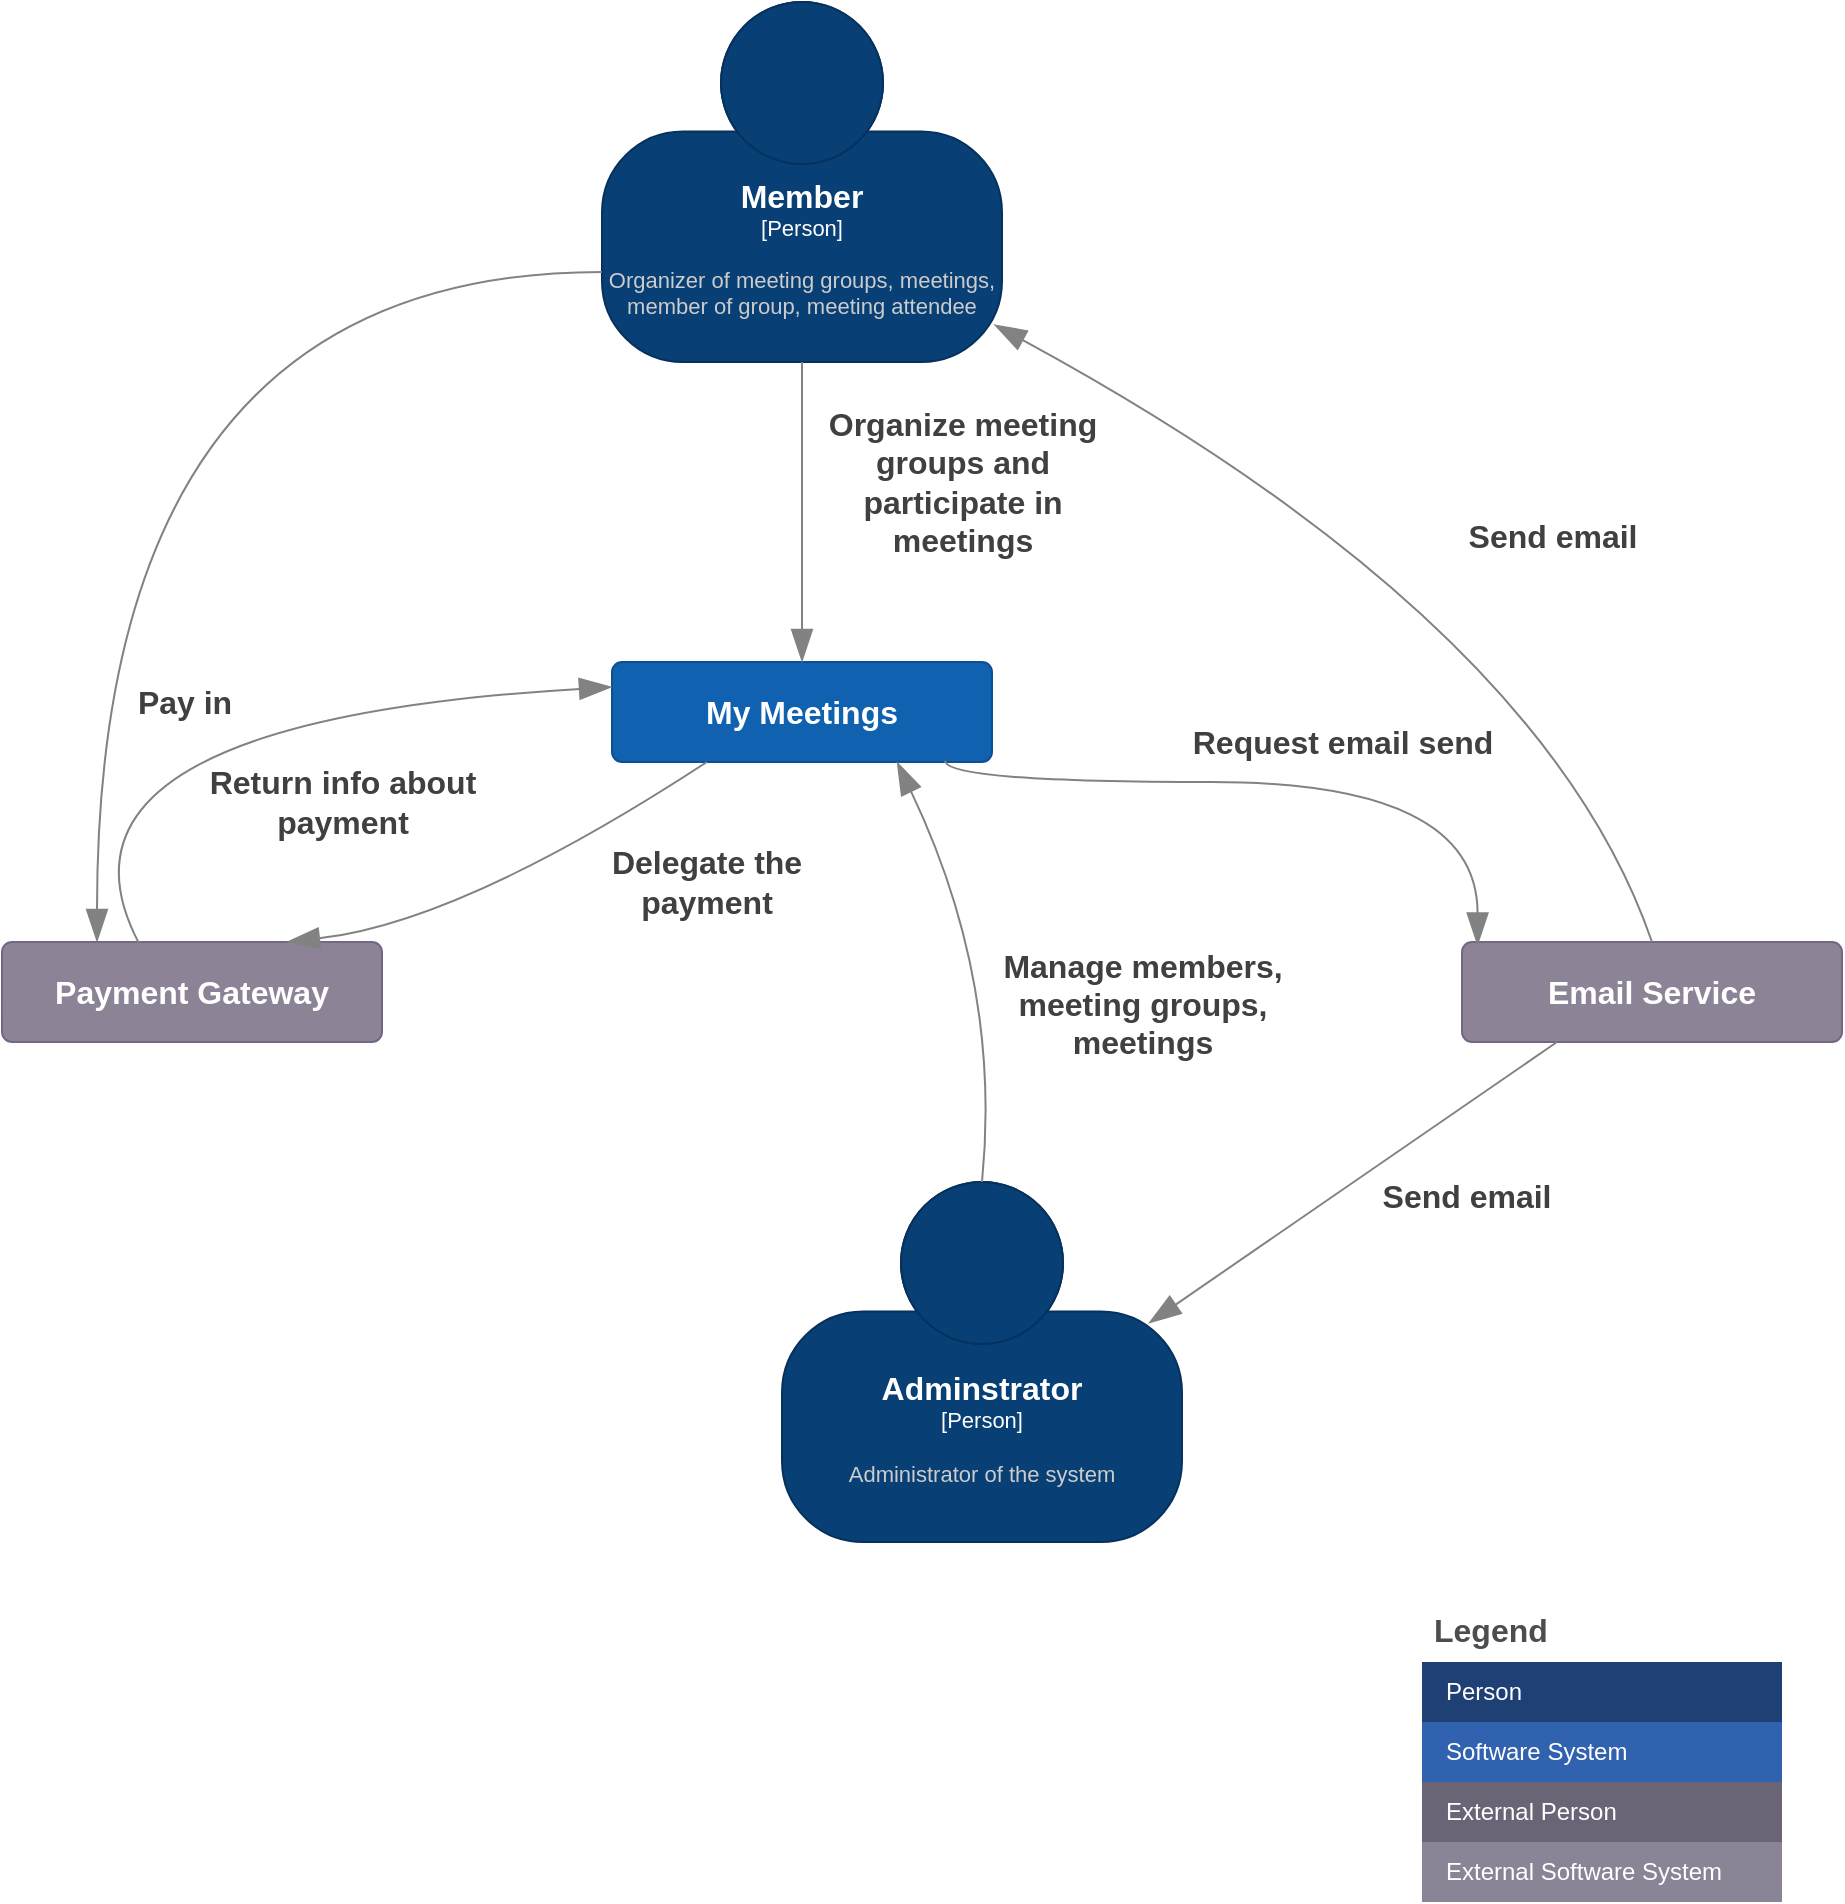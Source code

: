 <mxfile version="28.1.2">
  <diagram name="Page-1" id="657kqJbPTOC_5o6320ky">
    <mxGraphModel dx="1870" dy="1627" grid="1" gridSize="10" guides="1" tooltips="1" connect="1" arrows="1" fold="1" page="1" pageScale="1" pageWidth="850" pageHeight="1100" math="0" shadow="0">
      <root>
        <mxCell id="0" />
        <mxCell id="1" parent="0" />
        <object placeholders="1" c4Name="Member" c4Type="Person" c4Description="Organizer of meeting groups, meetings, member of group, meeting attendee" label="&lt;font style=&quot;font-size: 16px&quot;&gt;&lt;b&gt;%c4Name%&lt;/b&gt;&lt;/font&gt;&lt;div&gt;[%c4Type%]&lt;/div&gt;&lt;br&gt;&lt;div&gt;&lt;font style=&quot;font-size: 11px&quot;&gt;&lt;font color=&quot;#cccccc&quot;&gt;%c4Description%&lt;/font&gt;&lt;/div&gt;" id="XdFGL_4e7viBO3ljbGMA-2">
          <mxCell style="html=1;fontSize=11;dashed=0;whiteSpace=wrap;fillColor=#083F75;strokeColor=#06315C;fontColor=#ffffff;shape=mxgraph.c4.person2;align=center;metaEdit=1;points=[[0.5,0,0],[1,0.5,0],[1,0.75,0],[0.75,1,0],[0.5,1,0],[0.25,1,0],[0,0.75,0],[0,0.5,0]];resizable=0;" vertex="1" parent="1">
            <mxGeometry x="190" y="160" width="200" height="180" as="geometry" />
          </mxCell>
        </object>
        <object placeholders="1" c4Name="My Meetings" label="&lt;font style=&quot;font-size: 16px&quot;&gt;&lt;b&gt;%c4Name%&lt;/b&gt;&lt;/font&gt;" id="XdFGL_4e7viBO3ljbGMA-3">
          <mxCell style="rounded=1;whiteSpace=wrap;html=1;labelBackgroundColor=none;fillColor=#1061B0;fontColor=#ffffff;align=center;arcSize=10;strokeColor=#0D5091;metaEdit=1;resizable=1;points=[[0.25,0,0],[0.5,0,0],[0.75,0,0],[1,0.25,0],[1,0.5,0],[1,0.75,0],[0.75,1,0],[0.5,1,0],[0.25,1,0],[0,0.75,0],[0,0.5,0],[0,0.25,0]];" vertex="1" parent="1">
            <mxGeometry x="195" y="490" width="190" height="50" as="geometry" />
          </mxCell>
        </object>
        <object placeholders="1" c4Name="Email Service" label="&lt;font style=&quot;font-size: 16px&quot;&gt;&lt;b&gt;%c4Name%&lt;/b&gt;&lt;/font&gt;" id="XdFGL_4e7viBO3ljbGMA-4">
          <mxCell style="rounded=1;whiteSpace=wrap;html=1;labelBackgroundColor=none;fillColor=#8C8496;fontColor=#ffffff;align=center;arcSize=10;strokeColor=#736782;metaEdit=1;resizable=1;points=[[0.25,0,0],[0.5,0,0],[0.75,0,0],[1,0.25,0],[1,0.5,0],[1,0.75,0],[0.75,1,0],[0.5,1,0],[0.25,1,0],[0,0.75,0],[0,0.5,0],[0,0.25,0]];" vertex="1" parent="1">
            <mxGeometry x="620" y="630" width="190" height="50" as="geometry" />
          </mxCell>
        </object>
        <object placeholders="1" c4Name="Payment Gateway" label="&lt;font style=&quot;font-size: 16px&quot;&gt;&lt;b&gt;%c4Name%&lt;/b&gt;&lt;/font&gt;" id="XdFGL_4e7viBO3ljbGMA-5">
          <mxCell style="rounded=1;whiteSpace=wrap;html=1;labelBackgroundColor=none;fillColor=#8C8496;fontColor=#ffffff;align=center;arcSize=10;strokeColor=#736782;metaEdit=1;resizable=1;points=[[0.25,0,0],[0.5,0,0],[0.75,0,0],[1,0.25,0],[1,0.5,0],[1,0.75,0],[0.75,1,0],[0.5,1,0],[0.25,1,0],[0,0.75,0],[0,0.5,0],[0,0.25,0]];" vertex="1" parent="1">
            <mxGeometry x="-110" y="630" width="190" height="50" as="geometry" />
          </mxCell>
        </object>
        <object placeholders="1" c4Name="Adminstrator" c4Type="Person" c4Description="Administrator of the system" label="&lt;font style=&quot;font-size: 16px&quot;&gt;&lt;b&gt;%c4Name%&lt;/b&gt;&lt;/font&gt;&lt;div&gt;[%c4Type%]&lt;/div&gt;&lt;br&gt;&lt;div&gt;&lt;font style=&quot;font-size: 11px&quot;&gt;&lt;font color=&quot;#cccccc&quot;&gt;%c4Description%&lt;/font&gt;&lt;/div&gt;" id="XdFGL_4e7viBO3ljbGMA-6">
          <mxCell style="html=1;fontSize=11;dashed=0;whiteSpace=wrap;fillColor=#083F75;strokeColor=#06315C;fontColor=#ffffff;shape=mxgraph.c4.person2;align=center;metaEdit=1;points=[[0.5,0,0],[1,0.5,0],[1,0.75,0],[0.75,1,0],[0.5,1,0],[0.25,1,0],[0,0.75,0],[0,0.5,0]];resizable=0;" vertex="1" parent="1">
            <mxGeometry x="280" y="750" width="200" height="180" as="geometry" />
          </mxCell>
        </object>
        <object placeholders="1" c4Type="Relationship" c4Description="Pay in" label="&lt;div style=&quot;text-align: left; font-size: 16px&quot;&gt;&lt;div style=&quot;text-align: center&quot;&gt;&lt;b&gt;%c4Description%&lt;/b&gt;&lt;/div&gt;" id="XdFGL_4e7viBO3ljbGMA-7">
          <mxCell style="endArrow=blockThin;html=1;fontSize=10;fontColor=#404040;strokeWidth=1;endFill=1;strokeColor=#828282;elbow=vertical;metaEdit=1;endSize=14;startSize=14;jumpStyle=arc;jumpSize=16;rounded=0;edgeStyle=orthogonalEdgeStyle;curved=1;exitX=0;exitY=0.75;exitDx=0;exitDy=0;exitPerimeter=0;entryX=0.25;entryY=0;entryDx=0;entryDy=0;entryPerimeter=0;" edge="1" parent="1" source="XdFGL_4e7viBO3ljbGMA-2" target="XdFGL_4e7viBO3ljbGMA-5">
            <mxGeometry x="0.592" y="43" width="240" relative="1" as="geometry">
              <mxPoint x="-40" y="460" as="sourcePoint" />
              <mxPoint x="200" y="460" as="targetPoint" />
              <Array as="points">
                <mxPoint x="-62" y="295" />
              </Array>
              <mxPoint as="offset" />
            </mxGeometry>
          </mxCell>
        </object>
        <object placeholders="1" c4Type="Relationship" c4Description="Organize meeting &#xa;groups and &#xa;participate in&#xa;meetings" label="&lt;div style=&quot;text-align: left; font-size: 16px&quot;&gt;&lt;div style=&quot;text-align: center&quot;&gt;&lt;b&gt;%c4Description%&lt;/b&gt;&lt;/div&gt;" id="XdFGL_4e7viBO3ljbGMA-8">
          <mxCell style="endArrow=blockThin;html=1;fontSize=10;fontColor=#404040;strokeWidth=1;endFill=1;strokeColor=#828282;elbow=vertical;metaEdit=1;endSize=14;startSize=14;jumpStyle=arc;jumpSize=16;rounded=0;edgeStyle=orthogonalEdgeStyle;curved=1;exitX=0.5;exitY=1;exitDx=0;exitDy=0;exitPerimeter=0;entryX=0.5;entryY=0;entryDx=0;entryDy=0;entryPerimeter=0;" edge="1" parent="1" source="XdFGL_4e7viBO3ljbGMA-2" target="XdFGL_4e7viBO3ljbGMA-3">
            <mxGeometry x="-0.2" y="80" width="240" relative="1" as="geometry">
              <mxPoint x="200" y="305" as="sourcePoint" />
              <mxPoint x="-52" y="640" as="targetPoint" />
              <Array as="points">
                <mxPoint x="290" y="410" />
                <mxPoint x="290" y="410" />
              </Array>
              <mxPoint as="offset" />
            </mxGeometry>
          </mxCell>
        </object>
        <object placeholders="1" c4Type="Relationship" c4Description="Send email" label="&lt;div style=&quot;text-align: left; font-size: 16px&quot;&gt;&lt;div style=&quot;text-align: center&quot;&gt;&lt;b&gt;%c4Description%&lt;/b&gt;&lt;/div&gt;" id="XdFGL_4e7viBO3ljbGMA-9">
          <mxCell style="endArrow=blockThin;html=1;fontSize=10;fontColor=#404040;strokeWidth=1;endFill=1;strokeColor=#828282;elbow=vertical;metaEdit=1;endSize=14;startSize=14;jumpStyle=arc;jumpSize=16;rounded=0;exitX=0.5;exitY=0;exitDx=0;exitDy=0;exitPerimeter=0;entryX=0.98;entryY=0.896;entryDx=0;entryDy=0;entryPerimeter=0;curved=1;" edge="1" parent="1" source="XdFGL_4e7viBO3ljbGMA-4" target="XdFGL_4e7viBO3ljbGMA-2">
            <mxGeometry x="-0.229" y="-40" width="240" relative="1" as="geometry">
              <mxPoint x="300" y="350" as="sourcePoint" />
              <mxPoint x="300" y="500" as="targetPoint" />
              <Array as="points">
                <mxPoint x="660" y="470" />
              </Array>
              <mxPoint as="offset" />
            </mxGeometry>
          </mxCell>
        </object>
        <object placeholders="1" c4Type="Relationship" c4Description="Request email send" label="&lt;div style=&quot;text-align: left; font-size: 16px&quot;&gt;&lt;div style=&quot;text-align: center&quot;&gt;&lt;b&gt;%c4Description%&lt;/b&gt;&lt;/div&gt;" id="XdFGL_4e7viBO3ljbGMA-11">
          <mxCell style="endArrow=blockThin;html=1;fontSize=10;fontColor=#404040;strokeWidth=1;endFill=1;strokeColor=#828282;elbow=vertical;metaEdit=1;endSize=14;startSize=14;jumpStyle=arc;jumpSize=16;rounded=1;edgeStyle=orthogonalEdgeStyle;exitX=0.877;exitY=0.988;exitDx=0;exitDy=0;exitPerimeter=0;entryX=0.041;entryY=0.034;entryDx=0;entryDy=0;entryPerimeter=0;curved=1;" edge="1" parent="1" source="XdFGL_4e7viBO3ljbGMA-3" target="XdFGL_4e7viBO3ljbGMA-4">
            <mxGeometry x="0.166" y="20" width="240" relative="1" as="geometry">
              <mxPoint x="350" y="460" as="sourcePoint" />
              <mxPoint x="632.5" y="562.5" as="targetPoint" />
              <Array as="points">
                <mxPoint x="362" y="550" />
                <mxPoint x="628" y="550" />
              </Array>
              <mxPoint as="offset" />
            </mxGeometry>
          </mxCell>
        </object>
        <object placeholders="1" c4Type="Relationship" c4Description="Send email" label="&lt;div style=&quot;text-align: left; font-size: 16px&quot;&gt;&lt;div style=&quot;text-align: center&quot;&gt;&lt;b&gt;%c4Description%&lt;/b&gt;&lt;/div&gt;" id="XdFGL_4e7viBO3ljbGMA-12">
          <mxCell style="endArrow=blockThin;html=1;fontSize=10;fontColor=#404040;strokeWidth=1;endFill=1;strokeColor=#828282;elbow=vertical;metaEdit=1;endSize=14;startSize=14;jumpStyle=arc;jumpSize=16;rounded=0;exitX=0.25;exitY=1;exitDx=0;exitDy=0;exitPerimeter=0;entryX=0.917;entryY=0.392;entryDx=0;entryDy=0;entryPerimeter=0;" edge="1" parent="1" source="XdFGL_4e7viBO3ljbGMA-4" target="XdFGL_4e7viBO3ljbGMA-6">
            <mxGeometry x="-0.347" y="38" width="240" relative="1" as="geometry">
              <mxPoint x="300" y="350" as="sourcePoint" />
              <mxPoint x="300" y="500" as="targetPoint" />
              <mxPoint as="offset" />
            </mxGeometry>
          </mxCell>
        </object>
        <object placeholders="1" c4Type="Relationship" c4Description="Manage members, &#xa;meeting groups, &#xa;meetings" label="&lt;div style=&quot;text-align: left; font-size: 16px&quot;&gt;&lt;div style=&quot;text-align: center&quot;&gt;&lt;b&gt;%c4Description%&lt;/b&gt;&lt;/div&gt;" id="XdFGL_4e7viBO3ljbGMA-13">
          <mxCell style="endArrow=blockThin;html=1;fontSize=10;fontColor=#404040;strokeWidth=1;endFill=1;strokeColor=#828282;elbow=vertical;metaEdit=1;endSize=14;startSize=14;jumpStyle=arc;jumpSize=16;rounded=0;exitX=0.5;exitY=0;exitDx=0;exitDy=0;exitPerimeter=0;entryX=0.75;entryY=1;entryDx=0;entryDy=0;entryPerimeter=0;curved=1;" edge="1" parent="1" source="XdFGL_4e7viBO3ljbGMA-6" target="XdFGL_4e7viBO3ljbGMA-3">
            <mxGeometry x="-0.123" y="-71" width="240" relative="1" as="geometry">
              <mxPoint x="588" y="690" as="sourcePoint" />
              <mxPoint x="473" y="831" as="targetPoint" />
              <Array as="points">
                <mxPoint x="390" y="650" />
              </Array>
              <mxPoint y="1" as="offset" />
            </mxGeometry>
          </mxCell>
        </object>
        <object placeholders="1" c4Type="Relationship" c4Description="Delegate the&#xa;payment" label="&lt;div style=&quot;text-align: left; font-size: 16px&quot;&gt;&lt;div style=&quot;text-align: center&quot;&gt;&lt;b&gt;%c4Description%&lt;/b&gt;&lt;/div&gt;" id="XdFGL_4e7viBO3ljbGMA-15">
          <mxCell style="endArrow=blockThin;html=1;fontSize=10;fontColor=#404040;strokeWidth=1;endFill=1;strokeColor=#828282;elbow=vertical;metaEdit=1;endSize=14;startSize=14;jumpStyle=arc;jumpSize=16;rounded=0;exitX=0.25;exitY=1;exitDx=0;exitDy=0;exitPerimeter=0;entryX=0.75;entryY=0;entryDx=0;entryDy=0;entryPerimeter=0;curved=1;" edge="1" parent="1" source="XdFGL_4e7viBO3ljbGMA-3" target="XdFGL_4e7viBO3ljbGMA-5">
            <mxGeometry x="-0.72" y="50" width="240" relative="1" as="geometry">
              <mxPoint x="195" y="640" as="sourcePoint" />
              <mxPoint x="190" y="733" as="targetPoint" />
              <Array as="points">
                <mxPoint x="120" y="620" />
              </Array>
              <mxPoint as="offset" />
            </mxGeometry>
          </mxCell>
        </object>
        <object placeholders="1" c4Type="Relationship" c4Description="Return info about &#xa;payment" label="&lt;div style=&quot;text-align: left; font-size: 16px&quot;&gt;&lt;div style=&quot;text-align: center&quot;&gt;&lt;b&gt;%c4Description%&lt;/b&gt;&lt;/div&gt;" id="XdFGL_4e7viBO3ljbGMA-17">
          <mxCell style="endArrow=blockThin;html=1;fontSize=10;fontColor=#404040;strokeWidth=1;endFill=1;strokeColor=#828282;elbow=vertical;metaEdit=1;endSize=14;startSize=14;jumpStyle=arc;jumpSize=16;rounded=0;exitX=0.361;exitY=0.017;exitDx=0;exitDy=0;exitPerimeter=0;entryX=0;entryY=0.25;entryDx=0;entryDy=0;entryPerimeter=0;curved=1;" edge="1" parent="1" source="XdFGL_4e7viBO3ljbGMA-5" target="XdFGL_4e7viBO3ljbGMA-3">
            <mxGeometry x="0.344" y="-49" width="240" relative="1" as="geometry">
              <mxPoint x="120" y="380" as="sourcePoint" />
              <mxPoint x="-90" y="470" as="targetPoint" />
              <Array as="points">
                <mxPoint x="-100" y="520" />
              </Array>
              <mxPoint as="offset" />
            </mxGeometry>
          </mxCell>
        </object>
        <mxCell id="XdFGL_4e7viBO3ljbGMA-18" value="Legend" style="shape=table;startSize=30;container=1;collapsible=0;childLayout=tableLayout;fontSize=16;align=left;verticalAlign=top;fillColor=none;strokeColor=none;fontColor=#4D4D4D;fontStyle=1;spacingLeft=6;spacing=0;resizable=0;" vertex="1" parent="1">
          <mxGeometry x="600" y="960" width="180" height="150" as="geometry" />
        </mxCell>
        <mxCell id="XdFGL_4e7viBO3ljbGMA-19" value="" style="shape=tableRow;horizontal=0;startSize=0;swimlaneHead=0;swimlaneBody=0;strokeColor=inherit;top=0;left=0;bottom=0;right=0;collapsible=0;dropTarget=0;fillColor=none;points=[[0,0.5],[1,0.5]];portConstraint=eastwest;fontSize=12;" vertex="1" parent="XdFGL_4e7viBO3ljbGMA-18">
          <mxGeometry y="30" width="180" height="30" as="geometry" />
        </mxCell>
        <mxCell id="XdFGL_4e7viBO3ljbGMA-20" value="Person" style="shape=partialRectangle;html=1;whiteSpace=wrap;connectable=0;strokeColor=inherit;overflow=hidden;fillColor=#1E4074;top=0;left=0;bottom=0;right=0;pointerEvents=1;fontSize=12;align=left;fontColor=#FFFFFF;gradientColor=none;spacingLeft=10;spacingRight=4;" vertex="1" parent="XdFGL_4e7viBO3ljbGMA-19">
          <mxGeometry width="180" height="30" as="geometry">
            <mxRectangle width="180" height="30" as="alternateBounds" />
          </mxGeometry>
        </mxCell>
        <mxCell id="XdFGL_4e7viBO3ljbGMA-21" value="" style="shape=tableRow;horizontal=0;startSize=0;swimlaneHead=0;swimlaneBody=0;strokeColor=inherit;top=0;left=0;bottom=0;right=0;collapsible=0;dropTarget=0;fillColor=none;points=[[0,0.5],[1,0.5]];portConstraint=eastwest;fontSize=12;" vertex="1" parent="XdFGL_4e7viBO3ljbGMA-18">
          <mxGeometry y="60" width="180" height="30" as="geometry" />
        </mxCell>
        <mxCell id="XdFGL_4e7viBO3ljbGMA-22" value="Software System" style="shape=partialRectangle;html=1;whiteSpace=wrap;connectable=0;strokeColor=inherit;overflow=hidden;fillColor=#3162AF;top=0;left=0;bottom=0;right=0;pointerEvents=1;fontSize=12;align=left;fontColor=#FFFFFF;gradientColor=none;spacingLeft=10;spacingRight=4;" vertex="1" parent="XdFGL_4e7viBO3ljbGMA-21">
          <mxGeometry width="180" height="30" as="geometry">
            <mxRectangle width="180" height="30" as="alternateBounds" />
          </mxGeometry>
        </mxCell>
        <mxCell id="XdFGL_4e7viBO3ljbGMA-27" value="" style="shape=tableRow;horizontal=0;startSize=0;swimlaneHead=0;swimlaneBody=0;strokeColor=inherit;top=0;left=0;bottom=0;right=0;collapsible=0;dropTarget=0;fillColor=none;points=[[0,0.5],[1,0.5]];portConstraint=eastwest;fontSize=12;" vertex="1" parent="XdFGL_4e7viBO3ljbGMA-18">
          <mxGeometry y="90" width="180" height="30" as="geometry" />
        </mxCell>
        <mxCell id="XdFGL_4e7viBO3ljbGMA-28" value="External Person" style="shape=partialRectangle;html=1;whiteSpace=wrap;connectable=0;strokeColor=inherit;overflow=hidden;fillColor=#6b6477;top=0;left=0;bottom=0;right=0;pointerEvents=1;fontSize=12;align=left;fontColor=#FFFFFF;gradientColor=none;spacingLeft=10;spacingRight=4;" vertex="1" parent="XdFGL_4e7viBO3ljbGMA-27">
          <mxGeometry width="180" height="30" as="geometry">
            <mxRectangle width="180" height="30" as="alternateBounds" />
          </mxGeometry>
        </mxCell>
        <mxCell id="XdFGL_4e7viBO3ljbGMA-29" value="" style="shape=tableRow;horizontal=0;startSize=0;swimlaneHead=0;swimlaneBody=0;strokeColor=inherit;top=0;left=0;bottom=0;right=0;collapsible=0;dropTarget=0;fillColor=none;points=[[0,0.5],[1,0.5]];portConstraint=eastwest;fontSize=12;" vertex="1" parent="XdFGL_4e7viBO3ljbGMA-18">
          <mxGeometry y="120" width="180" height="30" as="geometry" />
        </mxCell>
        <mxCell id="XdFGL_4e7viBO3ljbGMA-30" value="External Software System" style="shape=partialRectangle;html=1;whiteSpace=wrap;connectable=0;strokeColor=inherit;overflow=hidden;fillColor=#8b8496;top=0;left=0;bottom=0;right=0;pointerEvents=1;fontSize=12;align=left;fontColor=#FFFFFF;gradientColor=none;spacingLeft=10;spacingRight=4;" vertex="1" parent="XdFGL_4e7viBO3ljbGMA-29">
          <mxGeometry width="180" height="30" as="geometry">
            <mxRectangle width="180" height="30" as="alternateBounds" />
          </mxGeometry>
        </mxCell>
      </root>
    </mxGraphModel>
  </diagram>
</mxfile>
